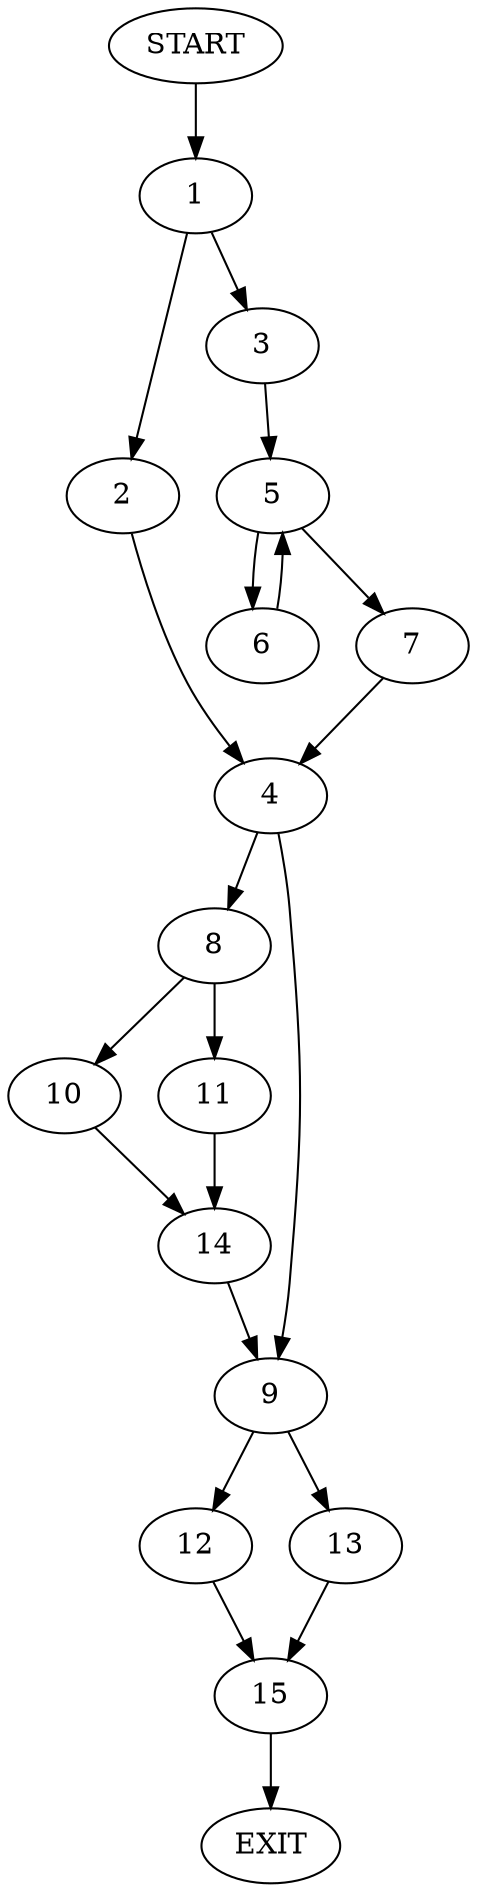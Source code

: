 digraph {
0 [label="START"]
16 [label="EXIT"]
0 -> 1
1 -> 2
1 -> 3
2 -> 4
3 -> 5
5 -> 6
5 -> 7
6 -> 5
7 -> 4
4 -> 8
4 -> 9
8 -> 10
8 -> 11
9 -> 12
9 -> 13
11 -> 14
10 -> 14
14 -> 9
13 -> 15
12 -> 15
15 -> 16
}
